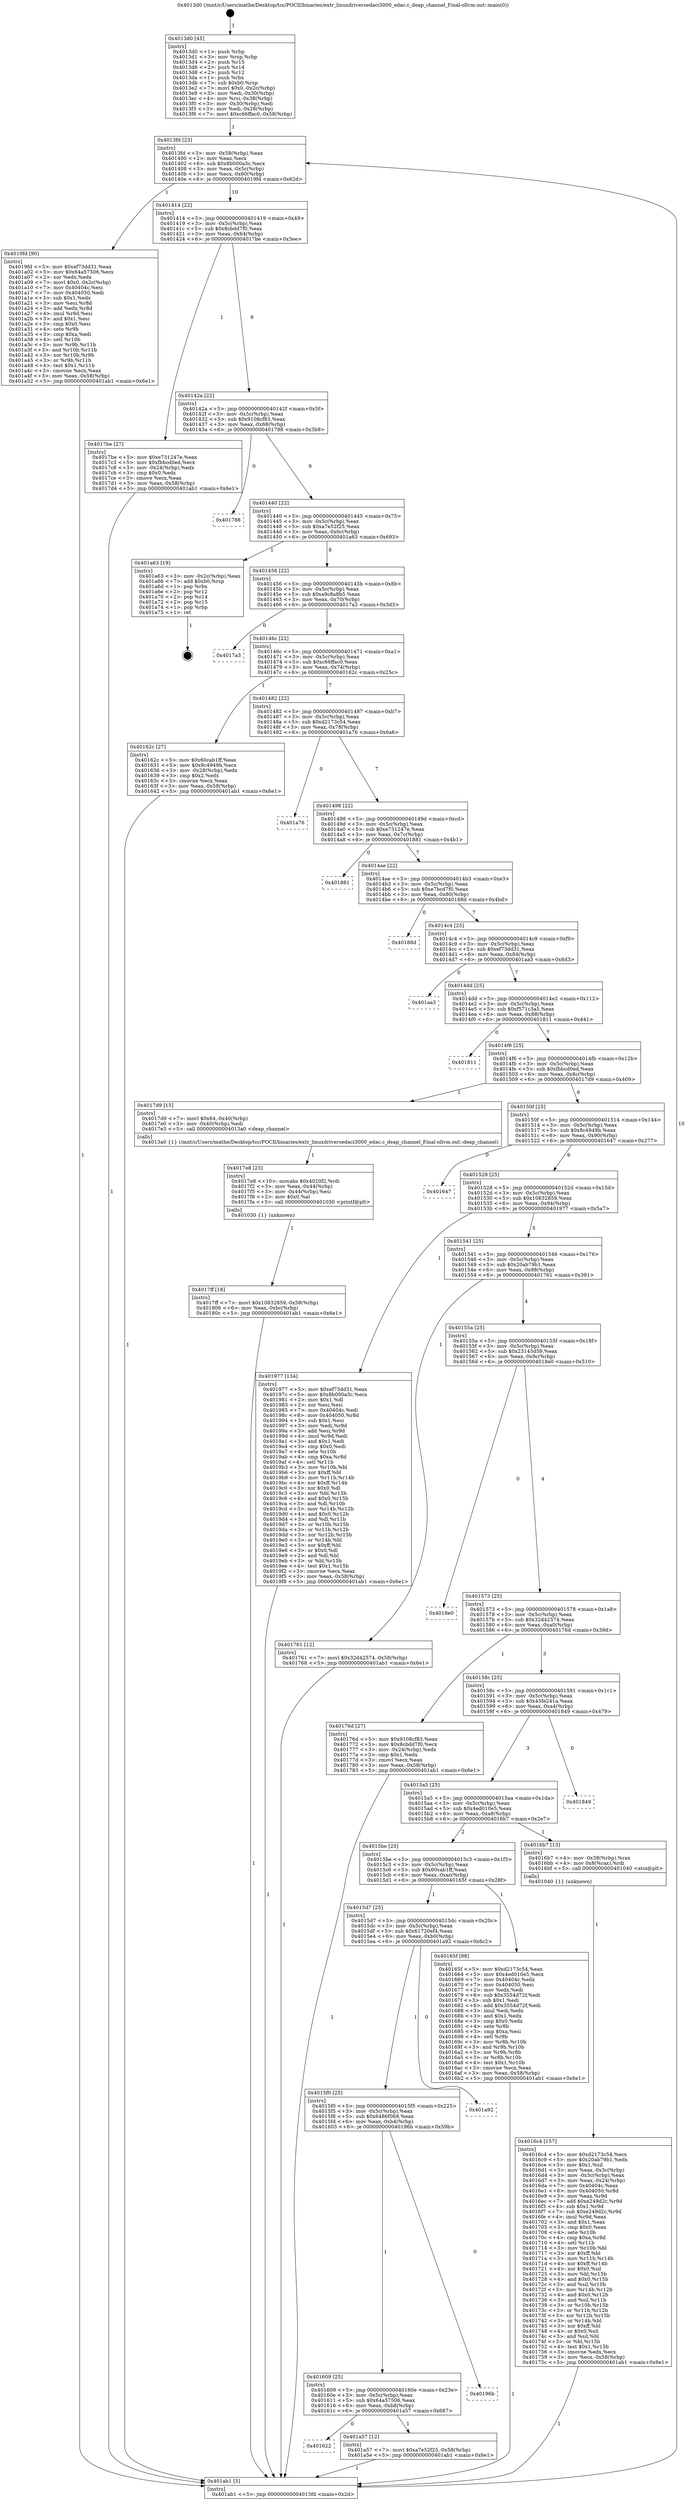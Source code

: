 digraph "0x4013d0" {
  label = "0x4013d0 (/mnt/c/Users/mathe/Desktop/tcc/POCII/binaries/extr_linuxdriversedaci3000_edac.c_deap_channel_Final-ollvm.out::main(0))"
  labelloc = "t"
  node[shape=record]

  Entry [label="",width=0.3,height=0.3,shape=circle,fillcolor=black,style=filled]
  "0x4013fd" [label="{
     0x4013fd [23]\l
     | [instrs]\l
     &nbsp;&nbsp;0x4013fd \<+3\>: mov -0x58(%rbp),%eax\l
     &nbsp;&nbsp;0x401400 \<+2\>: mov %eax,%ecx\l
     &nbsp;&nbsp;0x401402 \<+6\>: sub $0x8b000a3c,%ecx\l
     &nbsp;&nbsp;0x401408 \<+3\>: mov %eax,-0x5c(%rbp)\l
     &nbsp;&nbsp;0x40140b \<+3\>: mov %ecx,-0x60(%rbp)\l
     &nbsp;&nbsp;0x40140e \<+6\>: je 00000000004019fd \<main+0x62d\>\l
  }"]
  "0x4019fd" [label="{
     0x4019fd [90]\l
     | [instrs]\l
     &nbsp;&nbsp;0x4019fd \<+5\>: mov $0xef73dd31,%eax\l
     &nbsp;&nbsp;0x401a02 \<+5\>: mov $0x64a57506,%ecx\l
     &nbsp;&nbsp;0x401a07 \<+2\>: xor %edx,%edx\l
     &nbsp;&nbsp;0x401a09 \<+7\>: movl $0x0,-0x2c(%rbp)\l
     &nbsp;&nbsp;0x401a10 \<+7\>: mov 0x40404c,%esi\l
     &nbsp;&nbsp;0x401a17 \<+7\>: mov 0x404050,%edi\l
     &nbsp;&nbsp;0x401a1e \<+3\>: sub $0x1,%edx\l
     &nbsp;&nbsp;0x401a21 \<+3\>: mov %esi,%r8d\l
     &nbsp;&nbsp;0x401a24 \<+3\>: add %edx,%r8d\l
     &nbsp;&nbsp;0x401a27 \<+4\>: imul %r8d,%esi\l
     &nbsp;&nbsp;0x401a2b \<+3\>: and $0x1,%esi\l
     &nbsp;&nbsp;0x401a2e \<+3\>: cmp $0x0,%esi\l
     &nbsp;&nbsp;0x401a31 \<+4\>: sete %r9b\l
     &nbsp;&nbsp;0x401a35 \<+3\>: cmp $0xa,%edi\l
     &nbsp;&nbsp;0x401a38 \<+4\>: setl %r10b\l
     &nbsp;&nbsp;0x401a3c \<+3\>: mov %r9b,%r11b\l
     &nbsp;&nbsp;0x401a3f \<+3\>: and %r10b,%r11b\l
     &nbsp;&nbsp;0x401a42 \<+3\>: xor %r10b,%r9b\l
     &nbsp;&nbsp;0x401a45 \<+3\>: or %r9b,%r11b\l
     &nbsp;&nbsp;0x401a48 \<+4\>: test $0x1,%r11b\l
     &nbsp;&nbsp;0x401a4c \<+3\>: cmovne %ecx,%eax\l
     &nbsp;&nbsp;0x401a4f \<+3\>: mov %eax,-0x58(%rbp)\l
     &nbsp;&nbsp;0x401a52 \<+5\>: jmp 0000000000401ab1 \<main+0x6e1\>\l
  }"]
  "0x401414" [label="{
     0x401414 [22]\l
     | [instrs]\l
     &nbsp;&nbsp;0x401414 \<+5\>: jmp 0000000000401419 \<main+0x49\>\l
     &nbsp;&nbsp;0x401419 \<+3\>: mov -0x5c(%rbp),%eax\l
     &nbsp;&nbsp;0x40141c \<+5\>: sub $0x8cbdd7f0,%eax\l
     &nbsp;&nbsp;0x401421 \<+3\>: mov %eax,-0x64(%rbp)\l
     &nbsp;&nbsp;0x401424 \<+6\>: je 00000000004017be \<main+0x3ee\>\l
  }"]
  Exit [label="",width=0.3,height=0.3,shape=circle,fillcolor=black,style=filled,peripheries=2]
  "0x4017be" [label="{
     0x4017be [27]\l
     | [instrs]\l
     &nbsp;&nbsp;0x4017be \<+5\>: mov $0xe731247e,%eax\l
     &nbsp;&nbsp;0x4017c3 \<+5\>: mov $0xfbbcd0ed,%ecx\l
     &nbsp;&nbsp;0x4017c8 \<+3\>: mov -0x24(%rbp),%edx\l
     &nbsp;&nbsp;0x4017cb \<+3\>: cmp $0x0,%edx\l
     &nbsp;&nbsp;0x4017ce \<+3\>: cmove %ecx,%eax\l
     &nbsp;&nbsp;0x4017d1 \<+3\>: mov %eax,-0x58(%rbp)\l
     &nbsp;&nbsp;0x4017d4 \<+5\>: jmp 0000000000401ab1 \<main+0x6e1\>\l
  }"]
  "0x40142a" [label="{
     0x40142a [22]\l
     | [instrs]\l
     &nbsp;&nbsp;0x40142a \<+5\>: jmp 000000000040142f \<main+0x5f\>\l
     &nbsp;&nbsp;0x40142f \<+3\>: mov -0x5c(%rbp),%eax\l
     &nbsp;&nbsp;0x401432 \<+5\>: sub $0x9108cf83,%eax\l
     &nbsp;&nbsp;0x401437 \<+3\>: mov %eax,-0x68(%rbp)\l
     &nbsp;&nbsp;0x40143a \<+6\>: je 0000000000401788 \<main+0x3b8\>\l
  }"]
  "0x401622" [label="{
     0x401622\l
  }", style=dashed]
  "0x401788" [label="{
     0x401788\l
  }", style=dashed]
  "0x401440" [label="{
     0x401440 [22]\l
     | [instrs]\l
     &nbsp;&nbsp;0x401440 \<+5\>: jmp 0000000000401445 \<main+0x75\>\l
     &nbsp;&nbsp;0x401445 \<+3\>: mov -0x5c(%rbp),%eax\l
     &nbsp;&nbsp;0x401448 \<+5\>: sub $0xa7e52f25,%eax\l
     &nbsp;&nbsp;0x40144d \<+3\>: mov %eax,-0x6c(%rbp)\l
     &nbsp;&nbsp;0x401450 \<+6\>: je 0000000000401a63 \<main+0x693\>\l
  }"]
  "0x401a57" [label="{
     0x401a57 [12]\l
     | [instrs]\l
     &nbsp;&nbsp;0x401a57 \<+7\>: movl $0xa7e52f25,-0x58(%rbp)\l
     &nbsp;&nbsp;0x401a5e \<+5\>: jmp 0000000000401ab1 \<main+0x6e1\>\l
  }"]
  "0x401a63" [label="{
     0x401a63 [19]\l
     | [instrs]\l
     &nbsp;&nbsp;0x401a63 \<+3\>: mov -0x2c(%rbp),%eax\l
     &nbsp;&nbsp;0x401a66 \<+7\>: add $0xb0,%rsp\l
     &nbsp;&nbsp;0x401a6d \<+1\>: pop %rbx\l
     &nbsp;&nbsp;0x401a6e \<+2\>: pop %r12\l
     &nbsp;&nbsp;0x401a70 \<+2\>: pop %r14\l
     &nbsp;&nbsp;0x401a72 \<+2\>: pop %r15\l
     &nbsp;&nbsp;0x401a74 \<+1\>: pop %rbp\l
     &nbsp;&nbsp;0x401a75 \<+1\>: ret\l
  }"]
  "0x401456" [label="{
     0x401456 [22]\l
     | [instrs]\l
     &nbsp;&nbsp;0x401456 \<+5\>: jmp 000000000040145b \<main+0x8b\>\l
     &nbsp;&nbsp;0x40145b \<+3\>: mov -0x5c(%rbp),%eax\l
     &nbsp;&nbsp;0x40145e \<+5\>: sub $0xa9c8a8b5,%eax\l
     &nbsp;&nbsp;0x401463 \<+3\>: mov %eax,-0x70(%rbp)\l
     &nbsp;&nbsp;0x401466 \<+6\>: je 00000000004017a3 \<main+0x3d3\>\l
  }"]
  "0x401609" [label="{
     0x401609 [25]\l
     | [instrs]\l
     &nbsp;&nbsp;0x401609 \<+5\>: jmp 000000000040160e \<main+0x23e\>\l
     &nbsp;&nbsp;0x40160e \<+3\>: mov -0x5c(%rbp),%eax\l
     &nbsp;&nbsp;0x401611 \<+5\>: sub $0x64a57506,%eax\l
     &nbsp;&nbsp;0x401616 \<+6\>: mov %eax,-0xb8(%rbp)\l
     &nbsp;&nbsp;0x40161c \<+6\>: je 0000000000401a57 \<main+0x687\>\l
  }"]
  "0x4017a3" [label="{
     0x4017a3\l
  }", style=dashed]
  "0x40146c" [label="{
     0x40146c [22]\l
     | [instrs]\l
     &nbsp;&nbsp;0x40146c \<+5\>: jmp 0000000000401471 \<main+0xa1\>\l
     &nbsp;&nbsp;0x401471 \<+3\>: mov -0x5c(%rbp),%eax\l
     &nbsp;&nbsp;0x401474 \<+5\>: sub $0xc66ffac0,%eax\l
     &nbsp;&nbsp;0x401479 \<+3\>: mov %eax,-0x74(%rbp)\l
     &nbsp;&nbsp;0x40147c \<+6\>: je 000000000040162c \<main+0x25c\>\l
  }"]
  "0x40196b" [label="{
     0x40196b\l
  }", style=dashed]
  "0x40162c" [label="{
     0x40162c [27]\l
     | [instrs]\l
     &nbsp;&nbsp;0x40162c \<+5\>: mov $0x60cab1ff,%eax\l
     &nbsp;&nbsp;0x401631 \<+5\>: mov $0x8c4949b,%ecx\l
     &nbsp;&nbsp;0x401636 \<+3\>: mov -0x28(%rbp),%edx\l
     &nbsp;&nbsp;0x401639 \<+3\>: cmp $0x2,%edx\l
     &nbsp;&nbsp;0x40163c \<+3\>: cmovne %ecx,%eax\l
     &nbsp;&nbsp;0x40163f \<+3\>: mov %eax,-0x58(%rbp)\l
     &nbsp;&nbsp;0x401642 \<+5\>: jmp 0000000000401ab1 \<main+0x6e1\>\l
  }"]
  "0x401482" [label="{
     0x401482 [22]\l
     | [instrs]\l
     &nbsp;&nbsp;0x401482 \<+5\>: jmp 0000000000401487 \<main+0xb7\>\l
     &nbsp;&nbsp;0x401487 \<+3\>: mov -0x5c(%rbp),%eax\l
     &nbsp;&nbsp;0x40148a \<+5\>: sub $0xd2173c54,%eax\l
     &nbsp;&nbsp;0x40148f \<+3\>: mov %eax,-0x78(%rbp)\l
     &nbsp;&nbsp;0x401492 \<+6\>: je 0000000000401a76 \<main+0x6a6\>\l
  }"]
  "0x401ab1" [label="{
     0x401ab1 [5]\l
     | [instrs]\l
     &nbsp;&nbsp;0x401ab1 \<+5\>: jmp 00000000004013fd \<main+0x2d\>\l
  }"]
  "0x4013d0" [label="{
     0x4013d0 [45]\l
     | [instrs]\l
     &nbsp;&nbsp;0x4013d0 \<+1\>: push %rbp\l
     &nbsp;&nbsp;0x4013d1 \<+3\>: mov %rsp,%rbp\l
     &nbsp;&nbsp;0x4013d4 \<+2\>: push %r15\l
     &nbsp;&nbsp;0x4013d6 \<+2\>: push %r14\l
     &nbsp;&nbsp;0x4013d8 \<+2\>: push %r12\l
     &nbsp;&nbsp;0x4013da \<+1\>: push %rbx\l
     &nbsp;&nbsp;0x4013db \<+7\>: sub $0xb0,%rsp\l
     &nbsp;&nbsp;0x4013e2 \<+7\>: movl $0x0,-0x2c(%rbp)\l
     &nbsp;&nbsp;0x4013e9 \<+3\>: mov %edi,-0x30(%rbp)\l
     &nbsp;&nbsp;0x4013ec \<+4\>: mov %rsi,-0x38(%rbp)\l
     &nbsp;&nbsp;0x4013f0 \<+3\>: mov -0x30(%rbp),%edi\l
     &nbsp;&nbsp;0x4013f3 \<+3\>: mov %edi,-0x28(%rbp)\l
     &nbsp;&nbsp;0x4013f6 \<+7\>: movl $0xc66ffac0,-0x58(%rbp)\l
  }"]
  "0x4015f0" [label="{
     0x4015f0 [25]\l
     | [instrs]\l
     &nbsp;&nbsp;0x4015f0 \<+5\>: jmp 00000000004015f5 \<main+0x225\>\l
     &nbsp;&nbsp;0x4015f5 \<+3\>: mov -0x5c(%rbp),%eax\l
     &nbsp;&nbsp;0x4015f8 \<+5\>: sub $0x6486f068,%eax\l
     &nbsp;&nbsp;0x4015fd \<+6\>: mov %eax,-0xb4(%rbp)\l
     &nbsp;&nbsp;0x401603 \<+6\>: je 000000000040196b \<main+0x59b\>\l
  }"]
  "0x401a76" [label="{
     0x401a76\l
  }", style=dashed]
  "0x401498" [label="{
     0x401498 [22]\l
     | [instrs]\l
     &nbsp;&nbsp;0x401498 \<+5\>: jmp 000000000040149d \<main+0xcd\>\l
     &nbsp;&nbsp;0x40149d \<+3\>: mov -0x5c(%rbp),%eax\l
     &nbsp;&nbsp;0x4014a0 \<+5\>: sub $0xe731247e,%eax\l
     &nbsp;&nbsp;0x4014a5 \<+3\>: mov %eax,-0x7c(%rbp)\l
     &nbsp;&nbsp;0x4014a8 \<+6\>: je 0000000000401881 \<main+0x4b1\>\l
  }"]
  "0x401a92" [label="{
     0x401a92\l
  }", style=dashed]
  "0x401881" [label="{
     0x401881\l
  }", style=dashed]
  "0x4014ae" [label="{
     0x4014ae [22]\l
     | [instrs]\l
     &nbsp;&nbsp;0x4014ae \<+5\>: jmp 00000000004014b3 \<main+0xe3\>\l
     &nbsp;&nbsp;0x4014b3 \<+3\>: mov -0x5c(%rbp),%eax\l
     &nbsp;&nbsp;0x4014b6 \<+5\>: sub $0xe7bcd7f0,%eax\l
     &nbsp;&nbsp;0x4014bb \<+3\>: mov %eax,-0x80(%rbp)\l
     &nbsp;&nbsp;0x4014be \<+6\>: je 000000000040188d \<main+0x4bd\>\l
  }"]
  "0x4017ff" [label="{
     0x4017ff [18]\l
     | [instrs]\l
     &nbsp;&nbsp;0x4017ff \<+7\>: movl $0x10832859,-0x58(%rbp)\l
     &nbsp;&nbsp;0x401806 \<+6\>: mov %eax,-0xbc(%rbp)\l
     &nbsp;&nbsp;0x40180c \<+5\>: jmp 0000000000401ab1 \<main+0x6e1\>\l
  }"]
  "0x40188d" [label="{
     0x40188d\l
  }", style=dashed]
  "0x4014c4" [label="{
     0x4014c4 [25]\l
     | [instrs]\l
     &nbsp;&nbsp;0x4014c4 \<+5\>: jmp 00000000004014c9 \<main+0xf9\>\l
     &nbsp;&nbsp;0x4014c9 \<+3\>: mov -0x5c(%rbp),%eax\l
     &nbsp;&nbsp;0x4014cc \<+5\>: sub $0xef73dd31,%eax\l
     &nbsp;&nbsp;0x4014d1 \<+6\>: mov %eax,-0x84(%rbp)\l
     &nbsp;&nbsp;0x4014d7 \<+6\>: je 0000000000401aa3 \<main+0x6d3\>\l
  }"]
  "0x4017e8" [label="{
     0x4017e8 [23]\l
     | [instrs]\l
     &nbsp;&nbsp;0x4017e8 \<+10\>: movabs $0x4020f2,%rdi\l
     &nbsp;&nbsp;0x4017f2 \<+3\>: mov %eax,-0x44(%rbp)\l
     &nbsp;&nbsp;0x4017f5 \<+3\>: mov -0x44(%rbp),%esi\l
     &nbsp;&nbsp;0x4017f8 \<+2\>: mov $0x0,%al\l
     &nbsp;&nbsp;0x4017fa \<+5\>: call 0000000000401030 \<printf@plt\>\l
     | [calls]\l
     &nbsp;&nbsp;0x401030 \{1\} (unknown)\l
  }"]
  "0x401aa3" [label="{
     0x401aa3\l
  }", style=dashed]
  "0x4014dd" [label="{
     0x4014dd [25]\l
     | [instrs]\l
     &nbsp;&nbsp;0x4014dd \<+5\>: jmp 00000000004014e2 \<main+0x112\>\l
     &nbsp;&nbsp;0x4014e2 \<+3\>: mov -0x5c(%rbp),%eax\l
     &nbsp;&nbsp;0x4014e5 \<+5\>: sub $0xf571c3a5,%eax\l
     &nbsp;&nbsp;0x4014ea \<+6\>: mov %eax,-0x88(%rbp)\l
     &nbsp;&nbsp;0x4014f0 \<+6\>: je 0000000000401811 \<main+0x441\>\l
  }"]
  "0x4016c4" [label="{
     0x4016c4 [157]\l
     | [instrs]\l
     &nbsp;&nbsp;0x4016c4 \<+5\>: mov $0xd2173c54,%ecx\l
     &nbsp;&nbsp;0x4016c9 \<+5\>: mov $0x20ab79b1,%edx\l
     &nbsp;&nbsp;0x4016ce \<+3\>: mov $0x1,%sil\l
     &nbsp;&nbsp;0x4016d1 \<+3\>: mov %eax,-0x3c(%rbp)\l
     &nbsp;&nbsp;0x4016d4 \<+3\>: mov -0x3c(%rbp),%eax\l
     &nbsp;&nbsp;0x4016d7 \<+3\>: mov %eax,-0x24(%rbp)\l
     &nbsp;&nbsp;0x4016da \<+7\>: mov 0x40404c,%eax\l
     &nbsp;&nbsp;0x4016e1 \<+8\>: mov 0x404050,%r8d\l
     &nbsp;&nbsp;0x4016e9 \<+3\>: mov %eax,%r9d\l
     &nbsp;&nbsp;0x4016ec \<+7\>: add $0xe249d2c,%r9d\l
     &nbsp;&nbsp;0x4016f3 \<+4\>: sub $0x1,%r9d\l
     &nbsp;&nbsp;0x4016f7 \<+7\>: sub $0xe249d2c,%r9d\l
     &nbsp;&nbsp;0x4016fe \<+4\>: imul %r9d,%eax\l
     &nbsp;&nbsp;0x401702 \<+3\>: and $0x1,%eax\l
     &nbsp;&nbsp;0x401705 \<+3\>: cmp $0x0,%eax\l
     &nbsp;&nbsp;0x401708 \<+4\>: sete %r10b\l
     &nbsp;&nbsp;0x40170c \<+4\>: cmp $0xa,%r8d\l
     &nbsp;&nbsp;0x401710 \<+4\>: setl %r11b\l
     &nbsp;&nbsp;0x401714 \<+3\>: mov %r10b,%bl\l
     &nbsp;&nbsp;0x401717 \<+3\>: xor $0xff,%bl\l
     &nbsp;&nbsp;0x40171a \<+3\>: mov %r11b,%r14b\l
     &nbsp;&nbsp;0x40171d \<+4\>: xor $0xff,%r14b\l
     &nbsp;&nbsp;0x401721 \<+4\>: xor $0x0,%sil\l
     &nbsp;&nbsp;0x401725 \<+3\>: mov %bl,%r15b\l
     &nbsp;&nbsp;0x401728 \<+4\>: and $0x0,%r15b\l
     &nbsp;&nbsp;0x40172c \<+3\>: and %sil,%r10b\l
     &nbsp;&nbsp;0x40172f \<+3\>: mov %r14b,%r12b\l
     &nbsp;&nbsp;0x401732 \<+4\>: and $0x0,%r12b\l
     &nbsp;&nbsp;0x401736 \<+3\>: and %sil,%r11b\l
     &nbsp;&nbsp;0x401739 \<+3\>: or %r10b,%r15b\l
     &nbsp;&nbsp;0x40173c \<+3\>: or %r11b,%r12b\l
     &nbsp;&nbsp;0x40173f \<+3\>: xor %r12b,%r15b\l
     &nbsp;&nbsp;0x401742 \<+3\>: or %r14b,%bl\l
     &nbsp;&nbsp;0x401745 \<+3\>: xor $0xff,%bl\l
     &nbsp;&nbsp;0x401748 \<+4\>: or $0x0,%sil\l
     &nbsp;&nbsp;0x40174c \<+3\>: and %sil,%bl\l
     &nbsp;&nbsp;0x40174f \<+3\>: or %bl,%r15b\l
     &nbsp;&nbsp;0x401752 \<+4\>: test $0x1,%r15b\l
     &nbsp;&nbsp;0x401756 \<+3\>: cmovne %edx,%ecx\l
     &nbsp;&nbsp;0x401759 \<+3\>: mov %ecx,-0x58(%rbp)\l
     &nbsp;&nbsp;0x40175c \<+5\>: jmp 0000000000401ab1 \<main+0x6e1\>\l
  }"]
  "0x401811" [label="{
     0x401811\l
  }", style=dashed]
  "0x4014f6" [label="{
     0x4014f6 [25]\l
     | [instrs]\l
     &nbsp;&nbsp;0x4014f6 \<+5\>: jmp 00000000004014fb \<main+0x12b\>\l
     &nbsp;&nbsp;0x4014fb \<+3\>: mov -0x5c(%rbp),%eax\l
     &nbsp;&nbsp;0x4014fe \<+5\>: sub $0xfbbcd0ed,%eax\l
     &nbsp;&nbsp;0x401503 \<+6\>: mov %eax,-0x8c(%rbp)\l
     &nbsp;&nbsp;0x401509 \<+6\>: je 00000000004017d9 \<main+0x409\>\l
  }"]
  "0x4015d7" [label="{
     0x4015d7 [25]\l
     | [instrs]\l
     &nbsp;&nbsp;0x4015d7 \<+5\>: jmp 00000000004015dc \<main+0x20c\>\l
     &nbsp;&nbsp;0x4015dc \<+3\>: mov -0x5c(%rbp),%eax\l
     &nbsp;&nbsp;0x4015df \<+5\>: sub $0x61720ef4,%eax\l
     &nbsp;&nbsp;0x4015e4 \<+6\>: mov %eax,-0xb0(%rbp)\l
     &nbsp;&nbsp;0x4015ea \<+6\>: je 0000000000401a92 \<main+0x6c2\>\l
  }"]
  "0x4017d9" [label="{
     0x4017d9 [15]\l
     | [instrs]\l
     &nbsp;&nbsp;0x4017d9 \<+7\>: movl $0x64,-0x40(%rbp)\l
     &nbsp;&nbsp;0x4017e0 \<+3\>: mov -0x40(%rbp),%edi\l
     &nbsp;&nbsp;0x4017e3 \<+5\>: call 00000000004013a0 \<deap_channel\>\l
     | [calls]\l
     &nbsp;&nbsp;0x4013a0 \{1\} (/mnt/c/Users/mathe/Desktop/tcc/POCII/binaries/extr_linuxdriversedaci3000_edac.c_deap_channel_Final-ollvm.out::deap_channel)\l
  }"]
  "0x40150f" [label="{
     0x40150f [25]\l
     | [instrs]\l
     &nbsp;&nbsp;0x40150f \<+5\>: jmp 0000000000401514 \<main+0x144\>\l
     &nbsp;&nbsp;0x401514 \<+3\>: mov -0x5c(%rbp),%eax\l
     &nbsp;&nbsp;0x401517 \<+5\>: sub $0x8c4949b,%eax\l
     &nbsp;&nbsp;0x40151c \<+6\>: mov %eax,-0x90(%rbp)\l
     &nbsp;&nbsp;0x401522 \<+6\>: je 0000000000401647 \<main+0x277\>\l
  }"]
  "0x40165f" [label="{
     0x40165f [88]\l
     | [instrs]\l
     &nbsp;&nbsp;0x40165f \<+5\>: mov $0xd2173c54,%eax\l
     &nbsp;&nbsp;0x401664 \<+5\>: mov $0x4ed010e5,%ecx\l
     &nbsp;&nbsp;0x401669 \<+7\>: mov 0x40404c,%edx\l
     &nbsp;&nbsp;0x401670 \<+7\>: mov 0x404050,%esi\l
     &nbsp;&nbsp;0x401677 \<+2\>: mov %edx,%edi\l
     &nbsp;&nbsp;0x401679 \<+6\>: sub $0x3554d72f,%edi\l
     &nbsp;&nbsp;0x40167f \<+3\>: sub $0x1,%edi\l
     &nbsp;&nbsp;0x401682 \<+6\>: add $0x3554d72f,%edi\l
     &nbsp;&nbsp;0x401688 \<+3\>: imul %edi,%edx\l
     &nbsp;&nbsp;0x40168b \<+3\>: and $0x1,%edx\l
     &nbsp;&nbsp;0x40168e \<+3\>: cmp $0x0,%edx\l
     &nbsp;&nbsp;0x401691 \<+4\>: sete %r8b\l
     &nbsp;&nbsp;0x401695 \<+3\>: cmp $0xa,%esi\l
     &nbsp;&nbsp;0x401698 \<+4\>: setl %r9b\l
     &nbsp;&nbsp;0x40169c \<+3\>: mov %r8b,%r10b\l
     &nbsp;&nbsp;0x40169f \<+3\>: and %r9b,%r10b\l
     &nbsp;&nbsp;0x4016a2 \<+3\>: xor %r9b,%r8b\l
     &nbsp;&nbsp;0x4016a5 \<+3\>: or %r8b,%r10b\l
     &nbsp;&nbsp;0x4016a8 \<+4\>: test $0x1,%r10b\l
     &nbsp;&nbsp;0x4016ac \<+3\>: cmovne %ecx,%eax\l
     &nbsp;&nbsp;0x4016af \<+3\>: mov %eax,-0x58(%rbp)\l
     &nbsp;&nbsp;0x4016b2 \<+5\>: jmp 0000000000401ab1 \<main+0x6e1\>\l
  }"]
  "0x401647" [label="{
     0x401647\l
  }", style=dashed]
  "0x401528" [label="{
     0x401528 [25]\l
     | [instrs]\l
     &nbsp;&nbsp;0x401528 \<+5\>: jmp 000000000040152d \<main+0x15d\>\l
     &nbsp;&nbsp;0x40152d \<+3\>: mov -0x5c(%rbp),%eax\l
     &nbsp;&nbsp;0x401530 \<+5\>: sub $0x10832859,%eax\l
     &nbsp;&nbsp;0x401535 \<+6\>: mov %eax,-0x94(%rbp)\l
     &nbsp;&nbsp;0x40153b \<+6\>: je 0000000000401977 \<main+0x5a7\>\l
  }"]
  "0x4015be" [label="{
     0x4015be [25]\l
     | [instrs]\l
     &nbsp;&nbsp;0x4015be \<+5\>: jmp 00000000004015c3 \<main+0x1f3\>\l
     &nbsp;&nbsp;0x4015c3 \<+3\>: mov -0x5c(%rbp),%eax\l
     &nbsp;&nbsp;0x4015c6 \<+5\>: sub $0x60cab1ff,%eax\l
     &nbsp;&nbsp;0x4015cb \<+6\>: mov %eax,-0xac(%rbp)\l
     &nbsp;&nbsp;0x4015d1 \<+6\>: je 000000000040165f \<main+0x28f\>\l
  }"]
  "0x401977" [label="{
     0x401977 [134]\l
     | [instrs]\l
     &nbsp;&nbsp;0x401977 \<+5\>: mov $0xef73dd31,%eax\l
     &nbsp;&nbsp;0x40197c \<+5\>: mov $0x8b000a3c,%ecx\l
     &nbsp;&nbsp;0x401981 \<+2\>: mov $0x1,%dl\l
     &nbsp;&nbsp;0x401983 \<+2\>: xor %esi,%esi\l
     &nbsp;&nbsp;0x401985 \<+7\>: mov 0x40404c,%edi\l
     &nbsp;&nbsp;0x40198c \<+8\>: mov 0x404050,%r8d\l
     &nbsp;&nbsp;0x401994 \<+3\>: sub $0x1,%esi\l
     &nbsp;&nbsp;0x401997 \<+3\>: mov %edi,%r9d\l
     &nbsp;&nbsp;0x40199a \<+3\>: add %esi,%r9d\l
     &nbsp;&nbsp;0x40199d \<+4\>: imul %r9d,%edi\l
     &nbsp;&nbsp;0x4019a1 \<+3\>: and $0x1,%edi\l
     &nbsp;&nbsp;0x4019a4 \<+3\>: cmp $0x0,%edi\l
     &nbsp;&nbsp;0x4019a7 \<+4\>: sete %r10b\l
     &nbsp;&nbsp;0x4019ab \<+4\>: cmp $0xa,%r8d\l
     &nbsp;&nbsp;0x4019af \<+4\>: setl %r11b\l
     &nbsp;&nbsp;0x4019b3 \<+3\>: mov %r10b,%bl\l
     &nbsp;&nbsp;0x4019b6 \<+3\>: xor $0xff,%bl\l
     &nbsp;&nbsp;0x4019b9 \<+3\>: mov %r11b,%r14b\l
     &nbsp;&nbsp;0x4019bc \<+4\>: xor $0xff,%r14b\l
     &nbsp;&nbsp;0x4019c0 \<+3\>: xor $0x0,%dl\l
     &nbsp;&nbsp;0x4019c3 \<+3\>: mov %bl,%r15b\l
     &nbsp;&nbsp;0x4019c6 \<+4\>: and $0x0,%r15b\l
     &nbsp;&nbsp;0x4019ca \<+3\>: and %dl,%r10b\l
     &nbsp;&nbsp;0x4019cd \<+3\>: mov %r14b,%r12b\l
     &nbsp;&nbsp;0x4019d0 \<+4\>: and $0x0,%r12b\l
     &nbsp;&nbsp;0x4019d4 \<+3\>: and %dl,%r11b\l
     &nbsp;&nbsp;0x4019d7 \<+3\>: or %r10b,%r15b\l
     &nbsp;&nbsp;0x4019da \<+3\>: or %r11b,%r12b\l
     &nbsp;&nbsp;0x4019dd \<+3\>: xor %r12b,%r15b\l
     &nbsp;&nbsp;0x4019e0 \<+3\>: or %r14b,%bl\l
     &nbsp;&nbsp;0x4019e3 \<+3\>: xor $0xff,%bl\l
     &nbsp;&nbsp;0x4019e6 \<+3\>: or $0x0,%dl\l
     &nbsp;&nbsp;0x4019e9 \<+2\>: and %dl,%bl\l
     &nbsp;&nbsp;0x4019eb \<+3\>: or %bl,%r15b\l
     &nbsp;&nbsp;0x4019ee \<+4\>: test $0x1,%r15b\l
     &nbsp;&nbsp;0x4019f2 \<+3\>: cmovne %ecx,%eax\l
     &nbsp;&nbsp;0x4019f5 \<+3\>: mov %eax,-0x58(%rbp)\l
     &nbsp;&nbsp;0x4019f8 \<+5\>: jmp 0000000000401ab1 \<main+0x6e1\>\l
  }"]
  "0x401541" [label="{
     0x401541 [25]\l
     | [instrs]\l
     &nbsp;&nbsp;0x401541 \<+5\>: jmp 0000000000401546 \<main+0x176\>\l
     &nbsp;&nbsp;0x401546 \<+3\>: mov -0x5c(%rbp),%eax\l
     &nbsp;&nbsp;0x401549 \<+5\>: sub $0x20ab79b1,%eax\l
     &nbsp;&nbsp;0x40154e \<+6\>: mov %eax,-0x98(%rbp)\l
     &nbsp;&nbsp;0x401554 \<+6\>: je 0000000000401761 \<main+0x391\>\l
  }"]
  "0x4016b7" [label="{
     0x4016b7 [13]\l
     | [instrs]\l
     &nbsp;&nbsp;0x4016b7 \<+4\>: mov -0x38(%rbp),%rax\l
     &nbsp;&nbsp;0x4016bb \<+4\>: mov 0x8(%rax),%rdi\l
     &nbsp;&nbsp;0x4016bf \<+5\>: call 0000000000401040 \<atoi@plt\>\l
     | [calls]\l
     &nbsp;&nbsp;0x401040 \{1\} (unknown)\l
  }"]
  "0x401761" [label="{
     0x401761 [12]\l
     | [instrs]\l
     &nbsp;&nbsp;0x401761 \<+7\>: movl $0x32d42574,-0x58(%rbp)\l
     &nbsp;&nbsp;0x401768 \<+5\>: jmp 0000000000401ab1 \<main+0x6e1\>\l
  }"]
  "0x40155a" [label="{
     0x40155a [25]\l
     | [instrs]\l
     &nbsp;&nbsp;0x40155a \<+5\>: jmp 000000000040155f \<main+0x18f\>\l
     &nbsp;&nbsp;0x40155f \<+3\>: mov -0x5c(%rbp),%eax\l
     &nbsp;&nbsp;0x401562 \<+5\>: sub $0x23145d59,%eax\l
     &nbsp;&nbsp;0x401567 \<+6\>: mov %eax,-0x9c(%rbp)\l
     &nbsp;&nbsp;0x40156d \<+6\>: je 00000000004018e0 \<main+0x510\>\l
  }"]
  "0x4015a5" [label="{
     0x4015a5 [25]\l
     | [instrs]\l
     &nbsp;&nbsp;0x4015a5 \<+5\>: jmp 00000000004015aa \<main+0x1da\>\l
     &nbsp;&nbsp;0x4015aa \<+3\>: mov -0x5c(%rbp),%eax\l
     &nbsp;&nbsp;0x4015ad \<+5\>: sub $0x4ed010e5,%eax\l
     &nbsp;&nbsp;0x4015b2 \<+6\>: mov %eax,-0xa8(%rbp)\l
     &nbsp;&nbsp;0x4015b8 \<+6\>: je 00000000004016b7 \<main+0x2e7\>\l
  }"]
  "0x4018e0" [label="{
     0x4018e0\l
  }", style=dashed]
  "0x401573" [label="{
     0x401573 [25]\l
     | [instrs]\l
     &nbsp;&nbsp;0x401573 \<+5\>: jmp 0000000000401578 \<main+0x1a8\>\l
     &nbsp;&nbsp;0x401578 \<+3\>: mov -0x5c(%rbp),%eax\l
     &nbsp;&nbsp;0x40157b \<+5\>: sub $0x32d42574,%eax\l
     &nbsp;&nbsp;0x401580 \<+6\>: mov %eax,-0xa0(%rbp)\l
     &nbsp;&nbsp;0x401586 \<+6\>: je 000000000040176d \<main+0x39d\>\l
  }"]
  "0x401849" [label="{
     0x401849\l
  }", style=dashed]
  "0x40176d" [label="{
     0x40176d [27]\l
     | [instrs]\l
     &nbsp;&nbsp;0x40176d \<+5\>: mov $0x9108cf83,%eax\l
     &nbsp;&nbsp;0x401772 \<+5\>: mov $0x8cbdd7f0,%ecx\l
     &nbsp;&nbsp;0x401777 \<+3\>: mov -0x24(%rbp),%edx\l
     &nbsp;&nbsp;0x40177a \<+3\>: cmp $0x1,%edx\l
     &nbsp;&nbsp;0x40177d \<+3\>: cmovl %ecx,%eax\l
     &nbsp;&nbsp;0x401780 \<+3\>: mov %eax,-0x58(%rbp)\l
     &nbsp;&nbsp;0x401783 \<+5\>: jmp 0000000000401ab1 \<main+0x6e1\>\l
  }"]
  "0x40158c" [label="{
     0x40158c [25]\l
     | [instrs]\l
     &nbsp;&nbsp;0x40158c \<+5\>: jmp 0000000000401591 \<main+0x1c1\>\l
     &nbsp;&nbsp;0x401591 \<+3\>: mov -0x5c(%rbp),%eax\l
     &nbsp;&nbsp;0x401594 \<+5\>: sub $0x45fe241a,%eax\l
     &nbsp;&nbsp;0x401599 \<+6\>: mov %eax,-0xa4(%rbp)\l
     &nbsp;&nbsp;0x40159f \<+6\>: je 0000000000401849 \<main+0x479\>\l
  }"]
  Entry -> "0x4013d0" [label=" 1"]
  "0x4013fd" -> "0x4019fd" [label=" 1"]
  "0x4013fd" -> "0x401414" [label=" 10"]
  "0x401a63" -> Exit [label=" 1"]
  "0x401414" -> "0x4017be" [label=" 1"]
  "0x401414" -> "0x40142a" [label=" 9"]
  "0x401a57" -> "0x401ab1" [label=" 1"]
  "0x40142a" -> "0x401788" [label=" 0"]
  "0x40142a" -> "0x401440" [label=" 9"]
  "0x401609" -> "0x401622" [label=" 0"]
  "0x401440" -> "0x401a63" [label=" 1"]
  "0x401440" -> "0x401456" [label=" 8"]
  "0x401609" -> "0x401a57" [label=" 1"]
  "0x401456" -> "0x4017a3" [label=" 0"]
  "0x401456" -> "0x40146c" [label=" 8"]
  "0x4015f0" -> "0x401609" [label=" 1"]
  "0x40146c" -> "0x40162c" [label=" 1"]
  "0x40146c" -> "0x401482" [label=" 7"]
  "0x40162c" -> "0x401ab1" [label=" 1"]
  "0x4013d0" -> "0x4013fd" [label=" 1"]
  "0x401ab1" -> "0x4013fd" [label=" 10"]
  "0x4015f0" -> "0x40196b" [label=" 0"]
  "0x401482" -> "0x401a76" [label=" 0"]
  "0x401482" -> "0x401498" [label=" 7"]
  "0x4015d7" -> "0x4015f0" [label=" 1"]
  "0x401498" -> "0x401881" [label=" 0"]
  "0x401498" -> "0x4014ae" [label=" 7"]
  "0x4015d7" -> "0x401a92" [label=" 0"]
  "0x4014ae" -> "0x40188d" [label=" 0"]
  "0x4014ae" -> "0x4014c4" [label=" 7"]
  "0x4019fd" -> "0x401ab1" [label=" 1"]
  "0x4014c4" -> "0x401aa3" [label=" 0"]
  "0x4014c4" -> "0x4014dd" [label=" 7"]
  "0x401977" -> "0x401ab1" [label=" 1"]
  "0x4014dd" -> "0x401811" [label=" 0"]
  "0x4014dd" -> "0x4014f6" [label=" 7"]
  "0x4017ff" -> "0x401ab1" [label=" 1"]
  "0x4014f6" -> "0x4017d9" [label=" 1"]
  "0x4014f6" -> "0x40150f" [label=" 6"]
  "0x4017e8" -> "0x4017ff" [label=" 1"]
  "0x40150f" -> "0x401647" [label=" 0"]
  "0x40150f" -> "0x401528" [label=" 6"]
  "0x4017d9" -> "0x4017e8" [label=" 1"]
  "0x401528" -> "0x401977" [label=" 1"]
  "0x401528" -> "0x401541" [label=" 5"]
  "0x40176d" -> "0x401ab1" [label=" 1"]
  "0x401541" -> "0x401761" [label=" 1"]
  "0x401541" -> "0x40155a" [label=" 4"]
  "0x401761" -> "0x401ab1" [label=" 1"]
  "0x40155a" -> "0x4018e0" [label=" 0"]
  "0x40155a" -> "0x401573" [label=" 4"]
  "0x4016b7" -> "0x4016c4" [label=" 1"]
  "0x401573" -> "0x40176d" [label=" 1"]
  "0x401573" -> "0x40158c" [label=" 3"]
  "0x40165f" -> "0x401ab1" [label=" 1"]
  "0x40158c" -> "0x401849" [label=" 0"]
  "0x40158c" -> "0x4015a5" [label=" 3"]
  "0x4016c4" -> "0x401ab1" [label=" 1"]
  "0x4015a5" -> "0x4016b7" [label=" 1"]
  "0x4015a5" -> "0x4015be" [label=" 2"]
  "0x4017be" -> "0x401ab1" [label=" 1"]
  "0x4015be" -> "0x40165f" [label=" 1"]
  "0x4015be" -> "0x4015d7" [label=" 1"]
}
